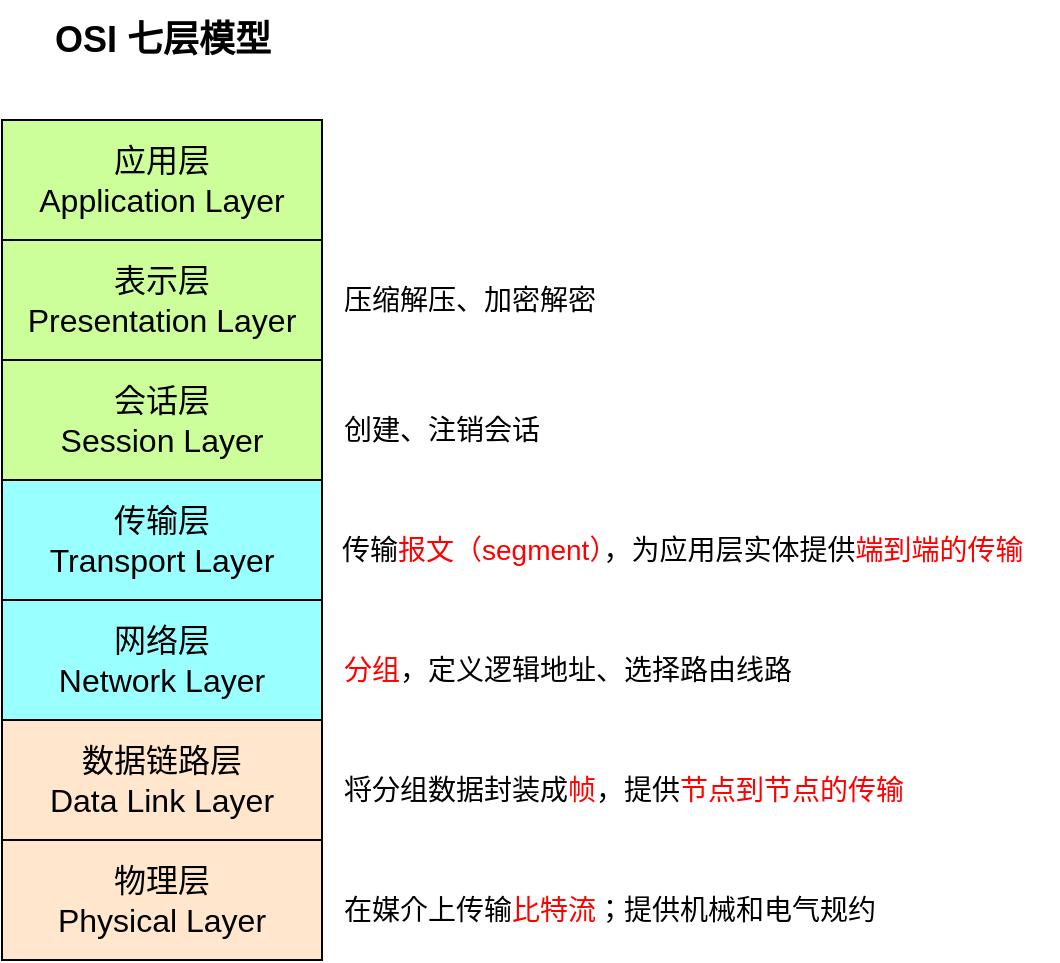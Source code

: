 <mxfile>
    <diagram id="KnxmgnudgqGiJWSHdmvA" name="Page-1">
        <mxGraphModel dx="587" dy="453" grid="1" gridSize="10" guides="1" tooltips="1" connect="1" arrows="1" fold="1" page="1" pageScale="1" pageWidth="1200" pageHeight="1920" math="0" shadow="0">
            <root>
                <mxCell id="0"/>
                <mxCell id="1" parent="0"/>
                <mxCell id="2" value="应用层&lt;div&gt;Application Layer&lt;/div&gt;" style="rounded=0;whiteSpace=wrap;html=1;fontSize=16;fillColor=#CCFF99;" parent="1" vertex="1">
                    <mxGeometry x="201" y="200" width="160" height="60" as="geometry"/>
                </mxCell>
                <mxCell id="3" value="表示层&lt;div&gt;Presentation Layer&lt;/div&gt;" style="rounded=0;whiteSpace=wrap;html=1;fontSize=16;fillColor=#CCFF99;" parent="1" vertex="1">
                    <mxGeometry x="201" y="260" width="160" height="60" as="geometry"/>
                </mxCell>
                <mxCell id="4" value="会话层&lt;div&gt;Session Layer&lt;/div&gt;" style="rounded=0;whiteSpace=wrap;html=1;fontSize=16;fillColor=#CCFF99;" parent="1" vertex="1">
                    <mxGeometry x="201" y="320" width="160" height="60" as="geometry"/>
                </mxCell>
                <mxCell id="5" value="传输层&lt;div&gt;Transport Layer&lt;/div&gt;" style="rounded=0;whiteSpace=wrap;html=1;fontSize=16;fillColor=#99FFFF;" parent="1" vertex="1">
                    <mxGeometry x="201" y="380" width="160" height="60" as="geometry"/>
                </mxCell>
                <mxCell id="6" value="网络层&lt;div&gt;Network Layer&lt;/div&gt;" style="rounded=0;whiteSpace=wrap;html=1;fontSize=16;fillColor=#99FFFF;" parent="1" vertex="1">
                    <mxGeometry x="201" y="440" width="160" height="60" as="geometry"/>
                </mxCell>
                <mxCell id="7" value="数据链路层&lt;div&gt;Data Link Layer&lt;/div&gt;" style="rounded=0;whiteSpace=wrap;html=1;fontSize=16;fillColor=#FFE6CC;" parent="1" vertex="1">
                    <mxGeometry x="201" y="500" width="160" height="60" as="geometry"/>
                </mxCell>
                <mxCell id="8" value="物理层&lt;div&gt;Physical Layer&lt;/div&gt;" style="rounded=0;whiteSpace=wrap;html=1;fontSize=16;fillColor=#FFE6CC;" parent="1" vertex="1">
                    <mxGeometry x="201" y="560" width="160" height="60" as="geometry"/>
                </mxCell>
                <mxCell id="34" value="压缩解压、加密解密" style="text;html=1;align=left;verticalAlign=middle;resizable=0;points=[];autosize=1;strokeColor=none;fillColor=none;fontSize=14;" parent="1" vertex="1">
                    <mxGeometry x="370" y="275" width="150" height="30" as="geometry"/>
                </mxCell>
                <mxCell id="35" value="创建、注销会话" style="text;html=1;align=left;verticalAlign=middle;resizable=0;points=[];autosize=1;strokeColor=none;fillColor=none;fontSize=14;" parent="1" vertex="1">
                    <mxGeometry x="370" y="340" width="120" height="30" as="geometry"/>
                </mxCell>
                <mxCell id="36" value="传输&lt;font style=&quot;color: rgb(255, 0, 0);&quot;&gt;报文（segment）&lt;/font&gt;，为应用层实体提供&lt;font style=&quot;color: rgb(255, 0, 0);&quot;&gt;端到端的传输&lt;/font&gt;" style="text;html=1;align=left;verticalAlign=middle;resizable=0;points=[];autosize=1;strokeColor=none;fillColor=none;fontSize=14;" parent="1" vertex="1">
                    <mxGeometry x="369" y="400" width="360" height="30" as="geometry"/>
                </mxCell>
                <mxCell id="37" value="&lt;font style=&quot;color: rgb(255, 0, 0);&quot;&gt;分组&lt;/font&gt;，定义逻辑地址、选择路由线路" style="text;html=1;align=left;verticalAlign=middle;resizable=0;points=[];autosize=1;strokeColor=none;fillColor=none;fontSize=14;" parent="1" vertex="1">
                    <mxGeometry x="370" y="460" width="250" height="30" as="geometry"/>
                </mxCell>
                <mxCell id="38" value="将分组数据封装成&lt;font style=&quot;color: rgb(255, 0, 0);&quot;&gt;帧&lt;/font&gt;，提供&lt;font style=&quot;color: rgb(255, 0, 0);&quot;&gt;节点到节点的传输&lt;/font&gt;" style="text;html=1;align=left;verticalAlign=middle;resizable=0;points=[];autosize=1;strokeColor=none;fillColor=none;fontSize=14;" parent="1" vertex="1">
                    <mxGeometry x="370" y="520" width="300" height="30" as="geometry"/>
                </mxCell>
                <mxCell id="39" value="&lt;font style=&quot;font-size: 18px;&quot;&gt;&lt;b style=&quot;&quot;&gt;OSI 七层模型&lt;/b&gt;&lt;/font&gt;" style="text;html=1;align=center;verticalAlign=middle;resizable=0;points=[];autosize=1;strokeColor=none;fillColor=none;" parent="1" vertex="1">
                    <mxGeometry x="216" y="140" width="130" height="40" as="geometry"/>
                </mxCell>
                <mxCell id="40" value="在媒介上传输&lt;font style=&quot;color: rgb(255, 0, 0);&quot;&gt;比特流&lt;/font&gt;；提供机械和电气规约" style="text;html=1;align=left;verticalAlign=middle;resizable=0;points=[];autosize=1;strokeColor=none;fillColor=none;fontSize=14;" parent="1" vertex="1">
                    <mxGeometry x="370" y="580" width="290" height="30" as="geometry"/>
                </mxCell>
            </root>
        </mxGraphModel>
    </diagram>
</mxfile>